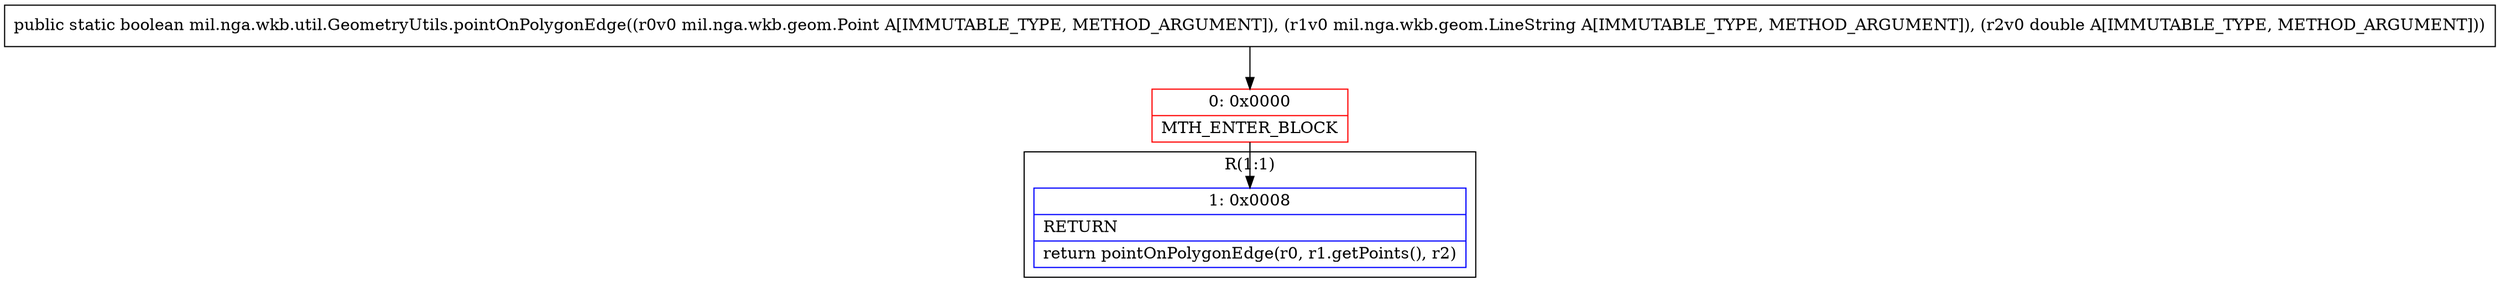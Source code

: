 digraph "CFG formil.nga.wkb.util.GeometryUtils.pointOnPolygonEdge(Lmil\/nga\/wkb\/geom\/Point;Lmil\/nga\/wkb\/geom\/LineString;D)Z" {
subgraph cluster_Region_1166969050 {
label = "R(1:1)";
node [shape=record,color=blue];
Node_1 [shape=record,label="{1\:\ 0x0008|RETURN\l|return pointOnPolygonEdge(r0, r1.getPoints(), r2)\l}"];
}
Node_0 [shape=record,color=red,label="{0\:\ 0x0000|MTH_ENTER_BLOCK\l}"];
MethodNode[shape=record,label="{public static boolean mil.nga.wkb.util.GeometryUtils.pointOnPolygonEdge((r0v0 mil.nga.wkb.geom.Point A[IMMUTABLE_TYPE, METHOD_ARGUMENT]), (r1v0 mil.nga.wkb.geom.LineString A[IMMUTABLE_TYPE, METHOD_ARGUMENT]), (r2v0 double A[IMMUTABLE_TYPE, METHOD_ARGUMENT])) }"];
MethodNode -> Node_0;
Node_0 -> Node_1;
}


